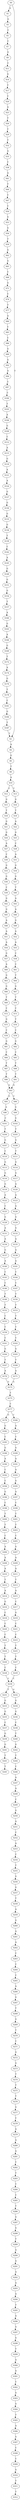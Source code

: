 strict digraph  {
	S0 -> S1 [ label = A ];
	S0 -> S2 [ label = T ];
	S1 -> S3 [ label = G ];
	S2 -> S4 [ label = A ];
	S3 -> S5 [ label = C ];
	S4 -> S6 [ label = G ];
	S5 -> S7 [ label = C ];
	S6 -> S8 [ label = T ];
	S7 -> S9 [ label = G ];
	S8 -> S10 [ label = A ];
	S9 -> S11 [ label = C ];
	S10 -> S12 [ label = C ];
	S10 -> S13 [ label = T ];
	S11 -> S14 [ label = G ];
	S12 -> S15 [ label = G ];
	S13 -> S16 [ label = G ];
	S14 -> S17 [ label = C ];
	S15 -> S18 [ label = T ];
	S16 -> S19 [ label = T ];
	S17 -> S20 [ label = C ];
	S18 -> S21 [ label = G ];
	S19 -> S22 [ label = A ];
	S20 -> S23 [ label = A ];
	S21 -> S24 [ label = G ];
	S22 -> S25 [ label = G ];
	S23 -> S26 [ label = T ];
	S24 -> S27 [ label = A ];
	S25 -> S28 [ label = C ];
	S26 -> S29 [ label = C ];
	S27 -> S30 [ label = C ];
	S28 -> S31 [ label = A ];
	S29 -> S32 [ label = T ];
	S30 -> S33 [ label = G ];
	S31 -> S34 [ label = G ];
	S32 -> S35 [ label = A ];
	S33 -> S36 [ label = G ];
	S34 -> S37 [ label = G ];
	S35 -> S38 [ label = C ];
	S36 -> S39 [ label = C ];
	S37 -> S40 [ label = T ];
	S38 -> S41 [ label = A ];
	S39 -> S42 [ label = G ];
	S40 -> S43 [ label = A ];
	S41 -> S44 [ label = T ];
	S42 -> S45 [ label = G ];
	S43 -> S46 [ label = A ];
	S44 -> S47 [ label = C ];
	S45 -> S48 [ label = A ];
	S46 -> S49 [ label = G ];
	S47 -> S50 [ label = C ];
	S48 -> S51 [ label = A ];
	S49 -> S52 [ label = A ];
	S50 -> S53 [ label = G ];
	S51 -> S54 [ label = A ];
	S52 -> S55 [ label = A ];
	S53 -> S56 [ label = G ];
	S54 -> S57 [ label = G ];
	S55 -> S58 [ label = C ];
	S56 -> S59 [ label = T ];
	S57 -> S60 [ label = A ];
	S58 -> S61 [ label = C ];
	S59 -> S62 [ label = G ];
	S60 -> S63 [ label = G ];
	S61 -> S64 [ label = T ];
	S62 -> S65 [ label = G ];
	S63 -> S66 [ label = G ];
	S64 -> S67 [ label = G ];
	S65 -> S68 [ label = C ];
	S66 -> S69 [ label = T ];
	S67 -> S70 [ label = T ];
	S68 -> S71 [ label = G ];
	S69 -> S72 [ label = C ];
	S70 -> S73 [ label = C ];
	S71 -> S74 [ label = C ];
	S72 -> S75 [ label = G ];
	S73 -> S76 [ label = T ];
	S74 -> S77 [ label = T ];
	S75 -> S78 [ label = C ];
	S76 -> S79 [ label = C ];
	S77 -> S80 [ label = A ];
	S78 -> S81 [ label = G ];
	S79 -> S82 [ label = G ];
	S80 -> S83 [ label = C ];
	S81 -> S84 [ label = C ];
	S82 -> S85 [ label = C ];
	S83 -> S86 [ label = C ];
	S84 -> S87 [ label = T ];
	S85 -> S88 [ label = T ];
	S86 -> S89 [ label = G ];
	S87 -> S90 [ label = T ];
	S88 -> S91 [ label = T ];
	S89 -> S92 [ label = G ];
	S90 -> S93 [ label = G ];
	S91 -> S93 [ label = G ];
	S92 -> S94 [ label = A ];
	S93 -> S95 [ label = G ];
	S93 -> S96 [ label = C ];
	S94 -> S97 [ label = C ];
	S95 -> S98 [ label = A ];
	S96 -> S99 [ label = G ];
	S97 -> S100 [ label = C ];
	S98 -> S101 [ label = C ];
	S99 -> S102 [ label = G ];
	S100 -> S103 [ label = T ];
	S101 -> S104 [ label = T ];
	S102 -> S105 [ label = T ];
	S103 -> S106 [ label = A ];
	S104 -> S107 [ label = G ];
	S105 -> S108 [ label = G ];
	S106 -> S109 [ label = G ];
	S107 -> S110 [ label = C ];
	S108 -> S111 [ label = T ];
	S109 -> S112 [ label = C ];
	S110 -> S113 [ label = G ];
	S111 -> S114 [ label = G ];
	S112 -> S115 [ label = A ];
	S113 -> S116 [ label = G ];
	S114 -> S117 [ label = G ];
	S115 -> S118 [ label = G ];
	S116 -> S119 [ label = G ];
	S117 -> S120 [ label = A ];
	S118 -> S121 [ label = A ];
	S119 -> S122 [ label = A ];
	S120 -> S123 [ label = A ];
	S121 -> S124 [ label = A ];
	S122 -> S125 [ label = C ];
	S123 -> S126 [ label = A ];
	S124 -> S127 [ label = G ];
	S125 -> S128 [ label = G ];
	S126 -> S129 [ label = G ];
	S127 -> S130 [ label = G ];
	S128 -> S131 [ label = A ];
	S129 -> S132 [ label = G ];
	S130 -> S133 [ label = G ];
	S131 -> S134 [ label = A ];
	S132 -> S135 [ label = A ];
	S133 -> S136 [ label = G ];
	S134 -> S137 [ label = G ];
	S135 -> S138 [ label = A ];
	S136 -> S139 [ label = T ];
	S137 -> S140 [ label = A ];
	S138 -> S141 [ label = A ];
	S139 -> S142 [ label = C ];
	S140 -> S143 [ label = C ];
	S141 -> S144 [ label = C ];
	S142 -> S145 [ label = A ];
	S143 -> S146 [ label = C ];
	S144 -> S147 [ label = C ];
	S145 -> S148 [ label = G ];
	S146 -> S149 [ label = T ];
	S147 -> S150 [ label = T ];
	S148 -> S151 [ label = G ];
	S149 -> S152 [ label = T ];
	S150 -> S153 [ label = T ];
	S151 -> S154 [ label = G ];
	S152 -> S155 [ label = C ];
	S153 -> S156 [ label = T ];
	S154 -> S157 [ label = T ];
	S155 -> S158 [ label = C ];
	S156 -> S159 [ label = C ];
	S157 -> S160 [ label = A ];
	S158 -> S161 [ label = C ];
	S159 -> S162 [ label = C ];
	S160 -> S163 [ label = G ];
	S161 -> S164 [ label = G ];
	S162 -> S165 [ label = G ];
	S163 -> S166 [ label = A ];
	S164 -> S167 [ label = T ];
	S165 -> S168 [ label = T ];
	S166 -> S169 [ label = G ];
	S167 -> S170 [ label = A ];
	S168 -> S171 [ label = A ];
	S169 -> S172 [ label = T ];
	S170 -> S173 [ label = G ];
	S171 -> S173 [ label = G ];
	S172 -> S174 [ label = A ];
	S173 -> S175 [ label = T ];
	S174 -> S176 [ label = G ];
	S175 -> S177 [ label = C ];
	S176 -> S178 [ label = T ];
	S177 -> S179 [ label = G ];
	S177 -> S180 [ label = C ];
	S178 -> S181 [ label = C ];
	S179 -> S182 [ label = G ];
	S180 -> S183 [ label = A ];
	S181 -> S184 [ label = G ];
	S182 -> S185 [ label = C ];
	S183 -> S186 [ label = C ];
	S184 -> S187 [ label = T ];
	S185 -> S188 [ label = G ];
	S186 -> S189 [ label = G ];
	S187 -> S2 [ label = T ];
	S188 -> S190 [ label = A ];
	S189 -> S191 [ label = A ];
	S190 -> S192 [ label = C ];
	S191 -> S193 [ label = A ];
	S192 -> S194 [ label = C ];
	S193 -> S195 [ label = G ];
	S194 -> S196 [ label = G ];
	S195 -> S197 [ label = A ];
	S196 -> S198 [ label = C ];
	S197 -> S199 [ label = C ];
	S198 -> S200 [ label = T ];
	S199 -> S201 [ label = T ];
	S200 -> S202 [ label = T ];
	S201 -> S203 [ label = T ];
	S202 -> S204 [ label = C ];
	S203 -> S205 [ label = C ];
	S204 -> S206 [ label = A ];
	S205 -> S207 [ label = G ];
	S206 -> S208 [ label = A ];
	S207 -> S209 [ label = A ];
	S208 -> S210 [ label = A ];
	S209 -> S211 [ label = A ];
	S210 -> S212 [ label = T ];
	S211 -> S213 [ label = T ];
	S212 -> S214 [ label = A ];
	S213 -> S215 [ label = A ];
	S214 -> S216 [ label = G ];
	S215 -> S217 [ label = C ];
	S216 -> S218 [ label = C ];
	S217 -> S219 [ label = G ];
	S218 -> S220 [ label = C ];
	S219 -> S221 [ label = C ];
	S220 -> S222 [ label = C ];
	S221 -> S223 [ label = C ];
	S222 -> S224 [ label = T ];
	S223 -> S225 [ label = T ];
	S224 -> S226 [ label = T ];
	S225 -> S227 [ label = T ];
	S226 -> S228 [ label = C ];
	S227 -> S229 [ label = C ];
	S228 -> S230 [ label = C ];
	S229 -> S230 [ label = C ];
	S230 -> S231 [ label = T ];
	S230 -> S232 [ label = G ];
	S231 -> S233 [ label = G ];
	S232 -> S234 [ label = G ];
	S233 -> S235 [ label = G ];
	S234 -> S236 [ label = G ];
	S235 -> S237 [ label = C ];
	S236 -> S238 [ label = C ];
	S237 -> S239 [ label = G ];
	S238 -> S240 [ label = T ];
	S239 -> S241 [ label = G ];
	S240 -> S242 [ label = G ];
	S241 -> S243 [ label = T ];
	S242 -> S244 [ label = T ];
	S243 -> S245 [ label = T ];
	S244 -> S246 [ label = C ];
	S246 -> S247 [ label = A ];
	S247 -> S248 [ label = A ];
	S248 -> S249 [ label = C ];
	S249 -> S250 [ label = G ];
	S250 -> S251 [ label = A ];
	S251 -> S252 [ label = C ];
	S252 -> S253 [ label = A ];
	S253 -> S254 [ label = C ];
	S254 -> S255 [ label = T ];
	S255 -> S256 [ label = G ];
	S256 -> S257 [ label = G ];
	S257 -> S258 [ label = T ];
	S258 -> S259 [ label = A ];
	S259 -> S260 [ label = G ];
	S260 -> S261 [ label = A ];
	S261 -> S262 [ label = A ];
	S262 -> S263 [ label = C ];
	S263 -> S264 [ label = C ];
	S264 -> S265 [ label = C ];
	S265 -> S266 [ label = A ];
	S266 -> S267 [ label = G ];
	S267 -> S268 [ label = T ];
	S268 -> S269 [ label = G ];
	S269 -> S270 [ label = T ];
	S270 -> S271 [ label = C ];
	S271 -> S272 [ label = G ];
	S272 -> S273 [ label = G ];
	S273 -> S274 [ label = T ];
	S274 -> S275 [ label = T ];
	S275 -> S276 [ label = T ];
	S276 -> S277 [ label = G ];
	S277 -> S278 [ label = C ];
	S278 -> S279 [ label = A ];
	S279 -> S280 [ label = A ];
	S280 -> S281 [ label = A ];
	S281 -> S282 [ label = C ];
	S282 -> S283 [ label = T ];
	S283 -> S284 [ label = C ];
	S284 -> S285 [ label = C ];
	S285 -> S286 [ label = T ];
	S286 -> S287 [ label = G ];
	S287 -> S288 [ label = G ];
	S288 -> S289 [ label = T ];
	S289 -> S290 [ label = A ];
	S290 -> S291 [ label = A ];
	S291 -> S292 [ label = A ];
	S292 -> S293 [ label = A ];
	S293 -> S294 [ label = A ];
	S294 -> S295 [ label = T ];
	S295 -> S296 [ label = A ];
	S296 -> S297 [ label = G ];
	S297 -> S298 [ label = G ];
	S298 -> S299 [ label = T ];
	S299 -> S300 [ label = A ];
	S300 -> S301 [ label = A ];
	S301 -> S302 [ label = C ];
	S302 -> S303 [ label = G ];
	S303 -> S304 [ label = G ];
	S304 -> S305 [ label = T ];
	S305 -> S306 [ label = A ];
	S306 -> S307 [ label = G ];
	S307 -> S308 [ label = C ];
	S308 -> S309 [ label = C ];
	S309 -> S310 [ label = G ];
	S310 -> S311 [ label = T ];
	S311 -> S312 [ label = T ];
}
